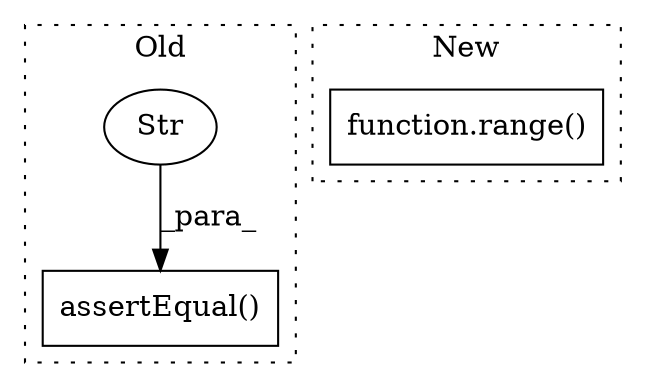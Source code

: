 digraph G {
subgraph cluster0 {
1 [label="assertEqual()" a="75" s="5275,5376" l="30,11" shape="box"];
3 [label="Str" a="66" s="5346" l="30" shape="ellipse"];
label = "Old";
style="dotted";
}
subgraph cluster1 {
2 [label="function.range()" a="75" s="3682,3689" l="6,1" shape="box"];
label = "New";
style="dotted";
}
3 -> 1 [label="_para_"];
}